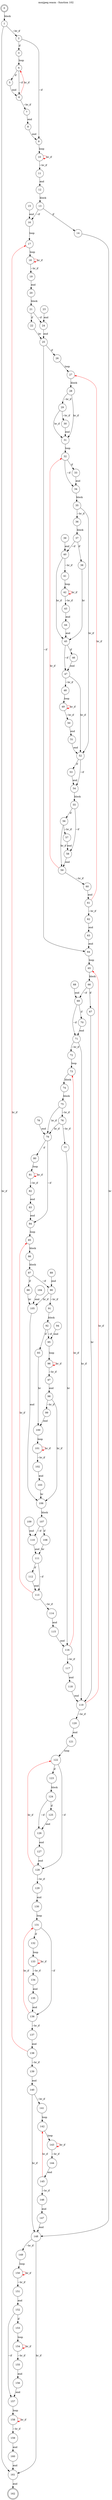 digraph finite_state_machine {
    label = "mozjpeg.wasm - function 102"
    labelloc =  t
    labelfontsize = 16
    labelfontcolor = black
    labelfontname = "Helvetica"
    node [shape = doublecircle]; 0 162;
    node [shape = circle];
    0 -> 1[label = "block"];
    1 -> 2[label = "~br_if"];
    1 -> 161[label = "br_if"];
    2 -> 3[label = "if"];
    2 -> 9[label = "~if"];
    3 -> 4[label = "loop"];
    4 -> 5[label = "if"];
    4 -> 6[label = "~if"];
    5 -> 6[label = "end"];
    6 -> 7[label = "~br_if"];
    6 -> 4[color="red" label = "br_if"];
    7 -> 8[label = "end"];
    8 -> 9[label = "end"];
    9 -> 10[label = "loop"];
    10 -> 11[label = "~br_if"];
    10 -> 10[color="red" label = "br_if"];
    11 -> 12[label = "end"];
    12 -> 13[label = "block"];
    13 -> 14[label = "if"];
    13 -> 16[label = "~if"];
    14 -> 148[label = "br"];
    15 -> 16[label = "end"];
    16 -> 17[label = "loop"];
    17 -> 18[label = "loop"];
    18 -> 19[label = "~br_if"];
    18 -> 18[color="red" label = "br_if"];
    19 -> 20[label = "end"];
    20 -> 21[label = "block"];
    21 -> 22[label = "if"];
    21 -> 24[label = "~if"];
    22 -> 25[label = "br"];
    23 -> 24[label = "end"];
    24 -> 25[label = "end"];
    25 -> 26[label = "if"];
    25 -> 64[label = "~if"];
    26 -> 27[label = "loop"];
    27 -> 28[label = "block"];
    28 -> 29[label = "~br_if"];
    28 -> 31[label = "br_if"];
    29 -> 30[label = "~br_if"];
    29 -> 31[label = "br_if"];
    30 -> 31[label = "end"];
    31 -> 32[label = "loop"];
    32 -> 33[label = "if"];
    32 -> 34[label = "~if"];
    33 -> 34[label = "end"];
    34 -> 35[label = "block"];
    35 -> 36[label = "~br_if"];
    35 -> 52[label = "br_if"];
    36 -> 37[label = "block"];
    37 -> 38[label = "if"];
    37 -> 40[label = "~if"];
    38 -> 45[label = "br"];
    39 -> 40[label = "end"];
    40 -> 41[label = "~br_if"];
    40 -> 45[label = "br_if"];
    41 -> 42[label = "loop"];
    42 -> 43[label = "~br_if"];
    42 -> 42[color="red" label = "br_if"];
    43 -> 44[label = "end"];
    44 -> 45[label = "end"];
    45 -> 46[label = "if"];
    45 -> 47[label = "~if"];
    46 -> 47[label = "end"];
    47 -> 48[label = "~br_if"];
    47 -> 52[label = "br_if"];
    48 -> 49[label = "loop"];
    49 -> 50[label = "~br_if"];
    49 -> 49[color="red" label = "br_if"];
    50 -> 51[label = "end"];
    51 -> 52[label = "end"];
    52 -> 53[label = "if"];
    52 -> 54[label = "~if"];
    53 -> 54[label = "end"];
    54 -> 55[label = "block"];
    55 -> 56[label = "if"];
    55 -> 58[label = "~if"];
    56 -> 57[label = "~br_if"];
    56 -> 59[label = "br_if"];
    57 -> 58[label = "end"];
    58 -> 59[label = "end"];
    59 -> 60[label = "~br_if"];
    59 -> 32[color="red" label = "br_if"];
    60 -> 61[label = "end"];
    61 -> 62[label = "~br_if"];
    61 -> 27[color="red" label = "br_if"];
    62 -> 63[label = "end"];
    63 -> 64[label = "end"];
    64 -> 65[label = "loop"];
    65 -> 66[label = "block"];
    66 -> 67[label = "if"];
    66 -> 69[label = "~if"];
    67 -> 119[label = "br"];
    68 -> 69[label = "end"];
    69 -> 70[label = "if"];
    69 -> 71[label = "~if"];
    70 -> 71[label = "end"];
    71 -> 72[label = "~br_if"];
    71 -> 119[label = "br_if"];
    72 -> 73[label = "loop"];
    73 -> 74[label = "block"];
    74 -> 75[label = "block"];
    75 -> 76[label = "~br_if"];
    75 -> 79[label = "br_if"];
    76 -> 77[label = "~br_if"];
    76 -> 79[label = "br_if"];
    77 -> 116[label = "br"];
    78 -> 79[label = "end"];
    79 -> 80[label = "if"];
    79 -> 84[label = "~if"];
    80 -> 81[label = "loop"];
    81 -> 82[label = "~br_if"];
    81 -> 81[color="red" label = "br_if"];
    82 -> 83[label = "end"];
    83 -> 84[label = "end"];
    84 -> 85[label = "loop"];
    85 -> 86[label = "block"];
    86 -> 87[label = "block"];
    87 -> 88[label = "if"];
    87 -> 90[label = "~if"];
    88 -> 105[label = "br"];
    89 -> 90[label = "end"];
    90 -> 91[label = "~br_if"];
    90 -> 105[label = "br_if"];
    91 -> 92[label = "block"];
    92 -> 93[label = "if"];
    92 -> 95[label = "~if"];
    93 -> 100[label = "br"];
    94 -> 95[label = "end"];
    95 -> 96[label = "loop"];
    96 -> 97[label = "~br_if"];
    96 -> 96[color="red" label = "br_if"];
    97 -> 98[label = "end"];
    98 -> 99[label = "~br_if"];
    98 -> 106[label = "br_if"];
    99 -> 100[label = "end"];
    100 -> 101[label = "loop"];
    101 -> 102[label = "~br_if"];
    101 -> 101[color="red" label = "br_if"];
    102 -> 103[label = "end"];
    103 -> 106[label = "br"];
    104 -> 105[label = "end"];
    105 -> 106[label = "end"];
    106 -> 107[label = "block"];
    107 -> 108[label = "if"];
    107 -> 110[label = "~if"];
    108 -> 111[label = "br"];
    109 -> 110[label = "end"];
    110 -> 111[label = "end"];
    111 -> 112[label = "if"];
    111 -> 113[label = "~if"];
    112 -> 113[label = "end"];
    113 -> 114[label = "~br_if"];
    113 -> 85[color="red" label = "br_if"];
    114 -> 115[label = "end"];
    115 -> 116[label = "end"];
    116 -> 117[label = "~br_if"];
    116 -> 73[color="red" label = "br_if"];
    117 -> 118[label = "end"];
    118 -> 119[label = "end"];
    119 -> 120[label = "~br_if"];
    119 -> 65[color="red" label = "br_if"];
    120 -> 121[label = "end"];
    121 -> 122[label = "loop"];
    122 -> 123[label = "if"];
    122 -> 128[label = "~if"];
    123 -> 124[label = "block"];
    124 -> 125[label = "if"];
    124 -> 126[label = "~if"];
    125 -> 126[label = "end"];
    126 -> 127[label = "end"];
    127 -> 128[label = "end"];
    128 -> 129[label = "~br_if"];
    128 -> 122[color="red" label = "br_if"];
    129 -> 130[label = "end"];
    130 -> 131[label = "loop"];
    131 -> 132[label = "if"];
    131 -> 136[label = "~if"];
    132 -> 133[label = "loop"];
    133 -> 134[label = "~br_if"];
    133 -> 133[color="red" label = "br_if"];
    134 -> 135[label = "end"];
    135 -> 136[label = "end"];
    136 -> 137[label = "~br_if"];
    136 -> 131[color="red" label = "br_if"];
    137 -> 138[label = "end"];
    138 -> 139[label = "~br_if"];
    138 -> 17[color="red" label = "br_if"];
    139 -> 140[label = "end"];
    140 -> 141[label = "~br_if"];
    140 -> 148[label = "br_if"];
    141 -> 142[label = "loop"];
    142 -> 143[label = "loop"];
    143 -> 144[label = "~br_if"];
    143 -> 143[color="red" label = "br_if"];
    144 -> 145[label = "end"];
    145 -> 146[label = "~br_if"];
    145 -> 142[color="red" label = "br_if"];
    146 -> 147[label = "end"];
    147 -> 148[label = "end"];
    148 -> 149[label = "~br_if"];
    148 -> 161[label = "br_if"];
    149 -> 150[label = "loop"];
    150 -> 151[label = "~br_if"];
    150 -> 150[color="red" label = "br_if"];
    151 -> 152[label = "end"];
    152 -> 153[label = "if"];
    152 -> 157[label = "~if"];
    153 -> 154[label = "loop"];
    154 -> 155[label = "~br_if"];
    154 -> 154[color="red" label = "br_if"];
    155 -> 156[label = "end"];
    156 -> 157[label = "end"];
    157 -> 158[label = "loop"];
    158 -> 159[label = "~br_if"];
    158 -> 158[color="red" label = "br_if"];
    159 -> 160[label = "end"];
    160 -> 161[label = "end"];
    161 -> 162[label = "end"];
}
